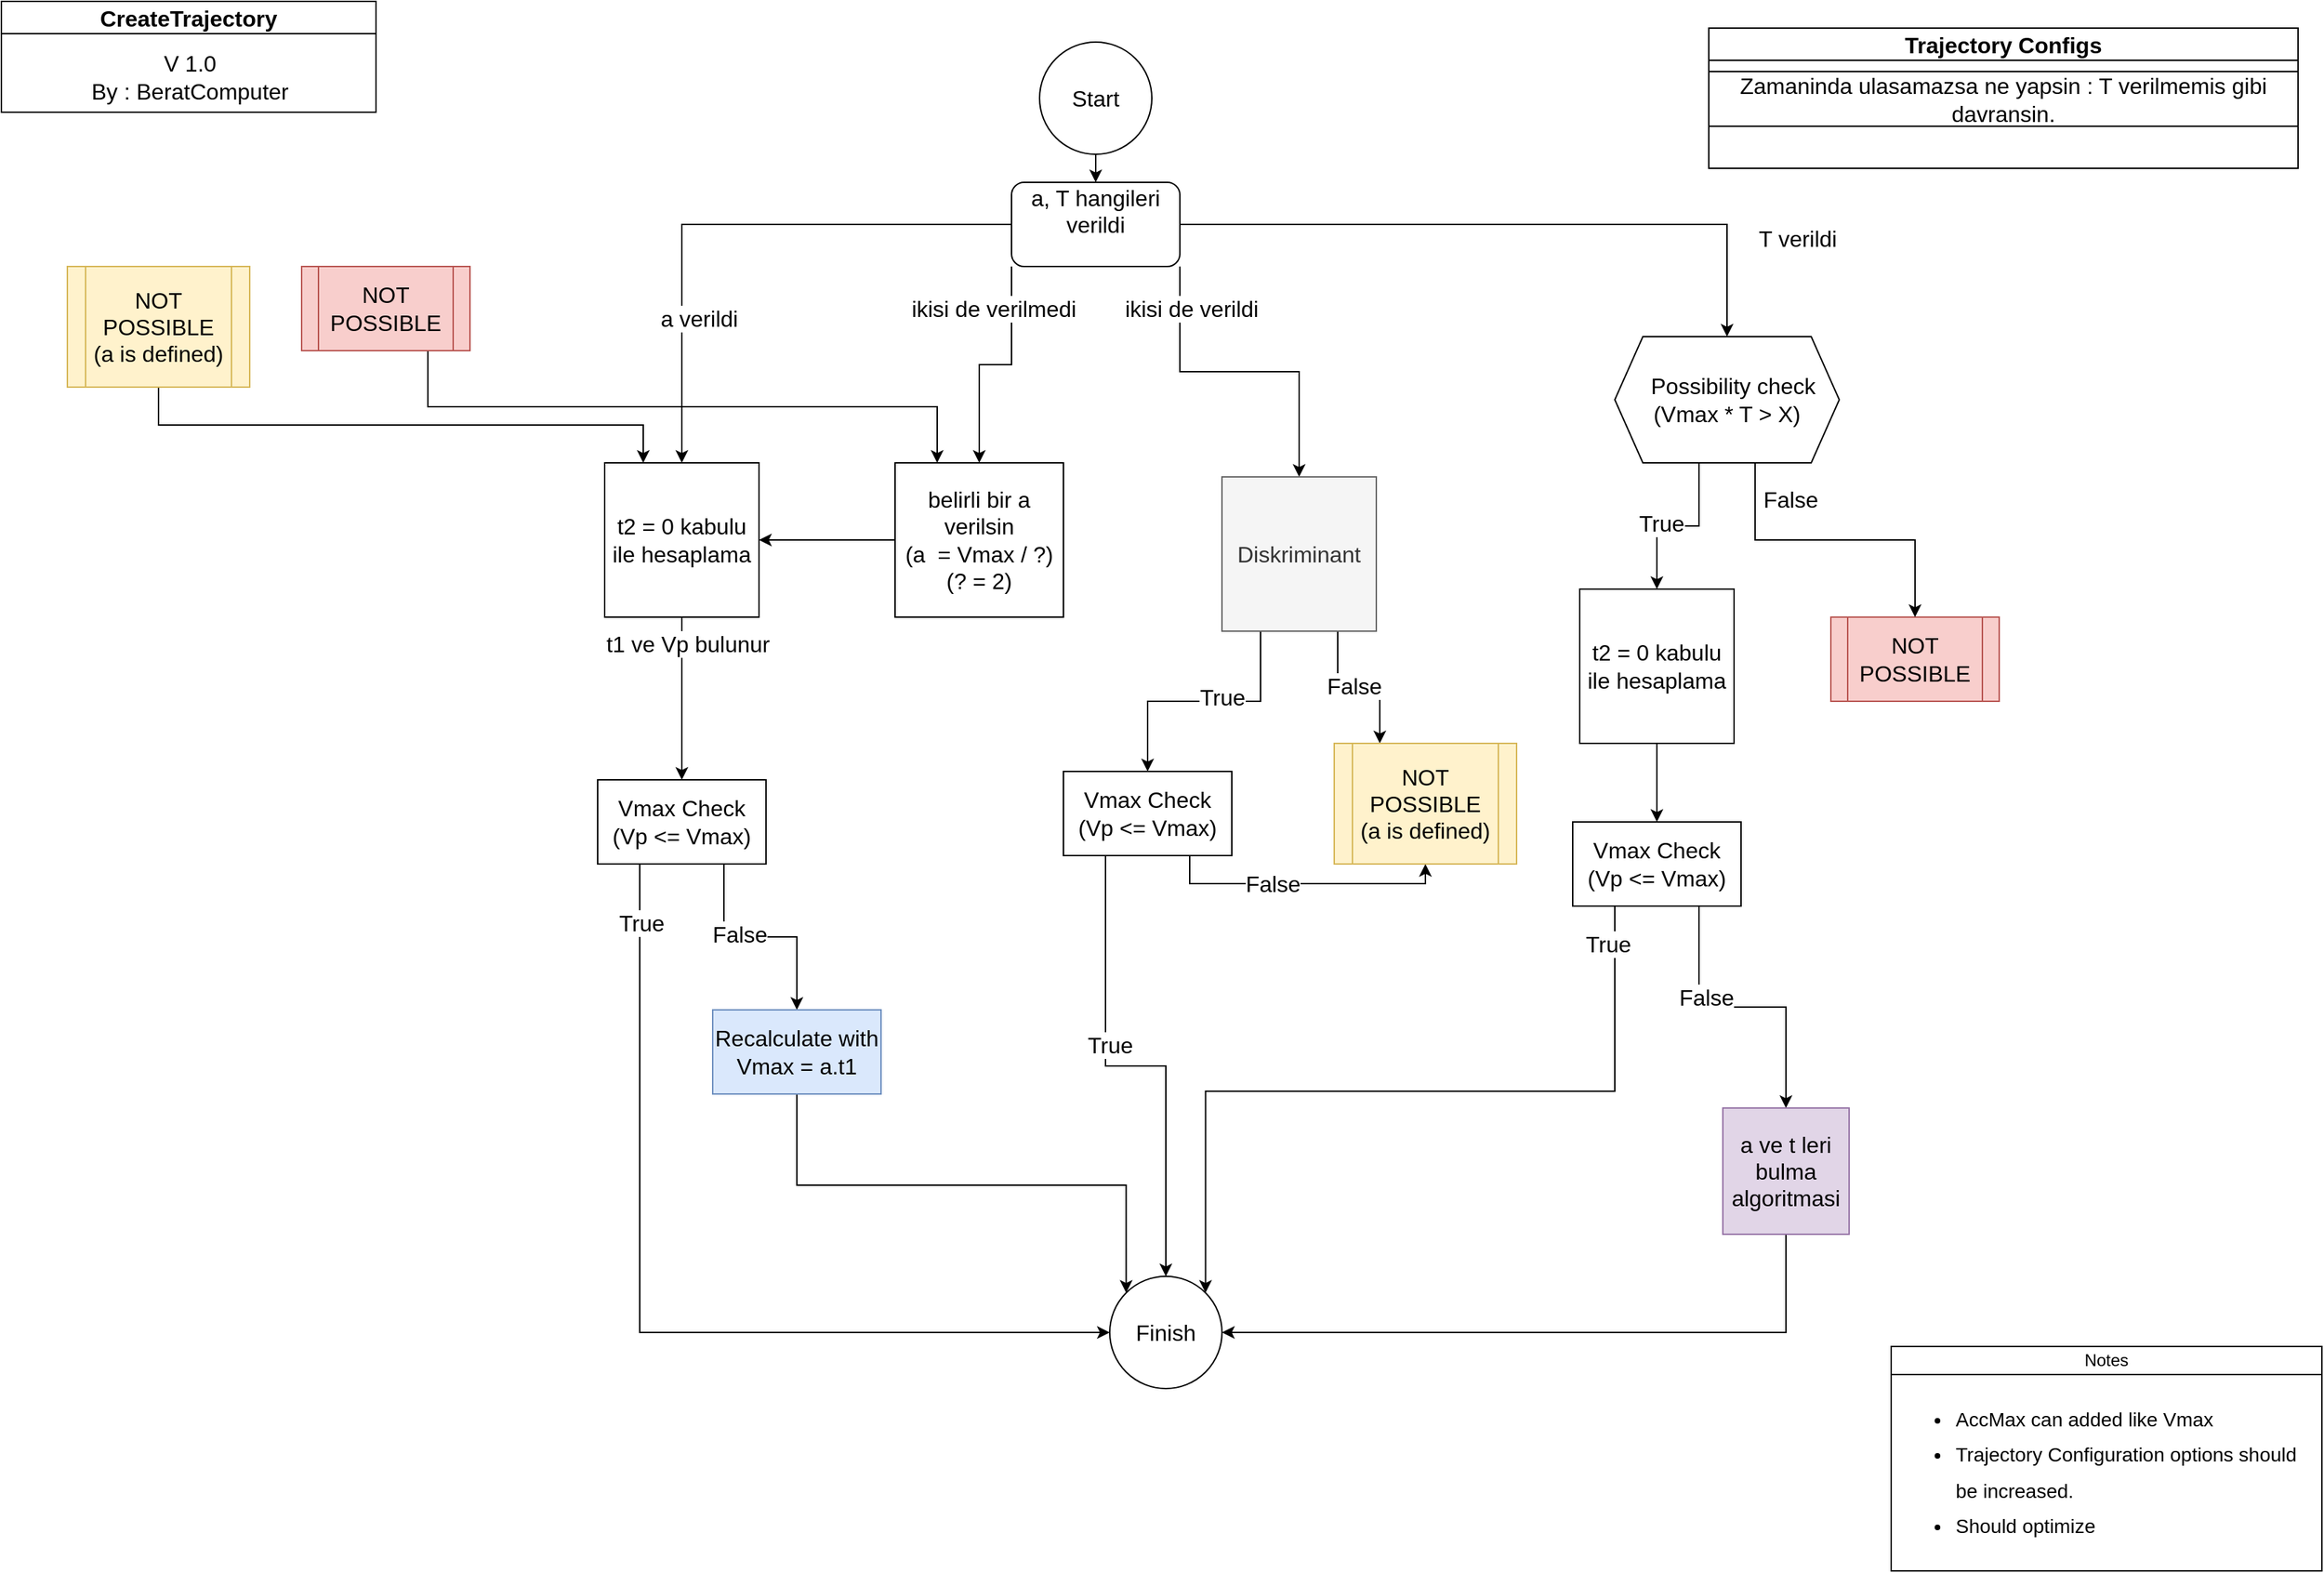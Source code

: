 <mxfile version="24.8.3">
  <diagram id="C5RBs43oDa-KdzZeNtuy" name="Page-1">
    <mxGraphModel dx="1862" dy="1680" grid="1" gridSize="10" guides="1" tooltips="1" connect="1" arrows="1" fold="1" page="1" pageScale="1" pageWidth="827" pageHeight="1169" math="0" shadow="0">
      <root>
        <mxCell id="WIyWlLk6GJQsqaUBKTNV-0" />
        <mxCell id="WIyWlLk6GJQsqaUBKTNV-1" parent="WIyWlLk6GJQsqaUBKTNV-0" />
        <mxCell id="BsCTspoUWDHS2oGdKg_x-1" style="edgeStyle=orthogonalEdgeStyle;rounded=0;orthogonalLoop=1;jettySize=auto;html=1;fontSize=16;entryX=0.5;entryY=0;entryDx=0;entryDy=0;exitX=0;exitY=0.5;exitDx=0;exitDy=0;" parent="WIyWlLk6GJQsqaUBKTNV-1" source="BsCTspoUWDHS2oGdKg_x-0" target="BsCTspoUWDHS2oGdKg_x-22" edge="1">
          <mxGeometry relative="1" as="geometry">
            <mxPoint x="-360" y="-990" as="targetPoint" />
            <Array as="points">
              <mxPoint x="-342" y="-1010" />
            </Array>
            <mxPoint x="-170" y="-1070" as="sourcePoint" />
          </mxGeometry>
        </mxCell>
        <mxCell id="BsCTspoUWDHS2oGdKg_x-11" value="a verildi" style="edgeLabel;html=1;align=center;verticalAlign=middle;resizable=0;points=[];fontSize=16;" parent="BsCTspoUWDHS2oGdKg_x-1" vertex="1" connectable="0">
          <mxGeometry x="0.629" relative="1" as="geometry">
            <mxPoint x="12" y="-28" as="offset" />
          </mxGeometry>
        </mxCell>
        <mxCell id="BsCTspoUWDHS2oGdKg_x-4" style="edgeStyle=orthogonalEdgeStyle;rounded=0;orthogonalLoop=1;jettySize=auto;html=1;entryX=0.5;entryY=0;entryDx=0;entryDy=0;fontSize=16;exitX=1;exitY=1;exitDx=0;exitDy=0;" parent="WIyWlLk6GJQsqaUBKTNV-1" source="BsCTspoUWDHS2oGdKg_x-0" target="BsCTspoUWDHS2oGdKg_x-12" edge="1">
          <mxGeometry relative="1" as="geometry">
            <mxPoint x="-107.091" y="-870.0" as="targetPoint" />
            <mxPoint x="90" y="-940" as="sourcePoint" />
          </mxGeometry>
        </mxCell>
        <mxCell id="BsCTspoUWDHS2oGdKg_x-7" value="ikisi de verildi" style="edgeLabel;html=1;align=center;verticalAlign=middle;resizable=0;points=[];fontSize=16;" parent="BsCTspoUWDHS2oGdKg_x-4" vertex="1" connectable="0">
          <mxGeometry x="-0.298" y="-4" relative="1" as="geometry">
            <mxPoint y="-49" as="offset" />
          </mxGeometry>
        </mxCell>
        <mxCell id="BsCTspoUWDHS2oGdKg_x-5" style="edgeStyle=orthogonalEdgeStyle;rounded=0;orthogonalLoop=1;jettySize=auto;html=1;exitX=0;exitY=1;exitDx=0;exitDy=0;entryX=0.5;entryY=0;entryDx=0;entryDy=0;fontSize=16;" parent="WIyWlLk6GJQsqaUBKTNV-1" source="BsCTspoUWDHS2oGdKg_x-0" target="BsCTspoUWDHS2oGdKg_x-62" edge="1">
          <mxGeometry relative="1" as="geometry">
            <mxPoint x="80" y="-880" as="targetPoint" />
          </mxGeometry>
        </mxCell>
        <mxCell id="BsCTspoUWDHS2oGdKg_x-8" value="ikisi de verilmedi" style="edgeLabel;html=1;align=center;verticalAlign=middle;resizable=0;points=[];fontSize=16;" parent="BsCTspoUWDHS2oGdKg_x-5" vertex="1" connectable="0">
          <mxGeometry x="-0.298" y="-6" relative="1" as="geometry">
            <mxPoint x="-7" y="-27" as="offset" />
          </mxGeometry>
        </mxCell>
        <mxCell id="BsCTspoUWDHS2oGdKg_x-6" style="edgeStyle=orthogonalEdgeStyle;rounded=0;orthogonalLoop=1;jettySize=auto;html=1;exitX=1;exitY=0.5;exitDx=0;exitDy=0;entryX=0.5;entryY=0;entryDx=0;entryDy=0;fontSize=16;" parent="WIyWlLk6GJQsqaUBKTNV-1" source="BsCTspoUWDHS2oGdKg_x-0" target="BsCTspoUWDHS2oGdKg_x-43" edge="1">
          <mxGeometry relative="1" as="geometry">
            <mxPoint x="143" y="-870.0" as="targetPoint" />
          </mxGeometry>
        </mxCell>
        <mxCell id="BsCTspoUWDHS2oGdKg_x-9" value="T verildi" style="edgeLabel;html=1;align=center;verticalAlign=middle;resizable=0;points=[];fontSize=16;" parent="BsCTspoUWDHS2oGdKg_x-6" vertex="1" connectable="0">
          <mxGeometry x="0.569" y="-3" relative="1" as="geometry">
            <mxPoint x="71" y="7" as="offset" />
          </mxGeometry>
        </mxCell>
        <mxCell id="BsCTspoUWDHS2oGdKg_x-0" value="a, T hangileri verildi&lt;div style=&quot;font-size: 16px;&quot;&gt;&lt;br style=&quot;font-size: 16px;&quot;&gt;&lt;/div&gt;" style="rounded=1;whiteSpace=wrap;html=1;fontSize=16;" parent="WIyWlLk6GJQsqaUBKTNV-1" vertex="1">
          <mxGeometry x="-107" y="-1040" width="120" height="60" as="geometry" />
        </mxCell>
        <mxCell id="BsCTspoUWDHS2oGdKg_x-13" style="edgeStyle=orthogonalEdgeStyle;rounded=0;orthogonalLoop=1;jettySize=auto;html=1;exitX=0.25;exitY=1;exitDx=0;exitDy=0;entryX=0.5;entryY=0;entryDx=0;entryDy=0;fontSize=16;" parent="WIyWlLk6GJQsqaUBKTNV-1" source="BsCTspoUWDHS2oGdKg_x-12" target="BsCTspoUWDHS2oGdKg_x-17" edge="1">
          <mxGeometry relative="1" as="geometry">
            <mxPoint x="-139.5" y="-510" as="targetPoint" />
          </mxGeometry>
        </mxCell>
        <mxCell id="BsCTspoUWDHS2oGdKg_x-15" value="True" style="edgeLabel;html=1;align=center;verticalAlign=middle;resizable=0;points=[];fontSize=16;" parent="BsCTspoUWDHS2oGdKg_x-13" vertex="1" connectable="0">
          <mxGeometry x="-0.133" y="-3" relative="1" as="geometry">
            <mxPoint as="offset" />
          </mxGeometry>
        </mxCell>
        <mxCell id="BsCTspoUWDHS2oGdKg_x-14" style="edgeStyle=orthogonalEdgeStyle;rounded=0;orthogonalLoop=1;jettySize=auto;html=1;exitX=0.75;exitY=1;exitDx=0;exitDy=0;entryX=0.25;entryY=0;entryDx=0;entryDy=0;fontSize=16;" parent="WIyWlLk6GJQsqaUBKTNV-1" source="BsCTspoUWDHS2oGdKg_x-12" target="BsCTspoUWDHS2oGdKg_x-41" edge="1">
          <mxGeometry relative="1" as="geometry">
            <mxPoint x="3" y="-540" as="targetPoint" />
          </mxGeometry>
        </mxCell>
        <mxCell id="BsCTspoUWDHS2oGdKg_x-16" value="False" style="edgeLabel;html=1;align=center;verticalAlign=middle;resizable=0;points=[];fontSize=16;" parent="BsCTspoUWDHS2oGdKg_x-14" vertex="1" connectable="0">
          <mxGeometry x="-0.075" y="1" relative="1" as="geometry">
            <mxPoint as="offset" />
          </mxGeometry>
        </mxCell>
        <mxCell id="BsCTspoUWDHS2oGdKg_x-12" value="Diskriminant" style="whiteSpace=wrap;html=1;aspect=fixed;fillColor=#f5f5f5;strokeColor=#666666;fontColor=#333333;fontSize=16;" parent="WIyWlLk6GJQsqaUBKTNV-1" vertex="1">
          <mxGeometry x="43" y="-830" width="110" height="110" as="geometry" />
        </mxCell>
        <mxCell id="BsCTspoUWDHS2oGdKg_x-18" style="edgeStyle=orthogonalEdgeStyle;rounded=0;orthogonalLoop=1;jettySize=auto;html=1;exitX=0.25;exitY=1;exitDx=0;exitDy=0;entryX=0.5;entryY=0;entryDx=0;entryDy=0;fontSize=16;" parent="WIyWlLk6GJQsqaUBKTNV-1" source="BsCTspoUWDHS2oGdKg_x-17" target="BsCTspoUWDHS2oGdKg_x-24" edge="1">
          <mxGeometry relative="1" as="geometry">
            <mxPoint x="-227" y="-360" as="targetPoint" />
          </mxGeometry>
        </mxCell>
        <mxCell id="BsCTspoUWDHS2oGdKg_x-20" value="True" style="edgeLabel;html=1;align=center;verticalAlign=middle;resizable=0;points=[];fontSize=16;" parent="BsCTspoUWDHS2oGdKg_x-18" vertex="1" connectable="0">
          <mxGeometry x="-0.221" y="3" relative="1" as="geometry">
            <mxPoint y="1" as="offset" />
          </mxGeometry>
        </mxCell>
        <mxCell id="BsCTspoUWDHS2oGdKg_x-19" style="edgeStyle=orthogonalEdgeStyle;rounded=0;orthogonalLoop=1;jettySize=auto;html=1;exitX=0.75;exitY=1;exitDx=0;exitDy=0;fontSize=16;entryX=0.5;entryY=1;entryDx=0;entryDy=0;" parent="WIyWlLk6GJQsqaUBKTNV-1" source="BsCTspoUWDHS2oGdKg_x-17" target="BsCTspoUWDHS2oGdKg_x-41" edge="1">
          <mxGeometry relative="1" as="geometry">
            <mxPoint x="-167" y="-360" as="targetPoint" />
          </mxGeometry>
        </mxCell>
        <mxCell id="BsCTspoUWDHS2oGdKg_x-21" value="False" style="edgeLabel;html=1;align=center;verticalAlign=middle;resizable=0;points=[];fontSize=16;" parent="BsCTspoUWDHS2oGdKg_x-19" vertex="1" connectable="0">
          <mxGeometry x="-0.221" y="1" relative="1" as="geometry">
            <mxPoint y="1" as="offset" />
          </mxGeometry>
        </mxCell>
        <mxCell id="BsCTspoUWDHS2oGdKg_x-17" value="Vmax Check&lt;div style=&quot;font-size: 16px;&quot;&gt;(Vp &amp;lt;= Vmax)&lt;/div&gt;" style="rounded=0;whiteSpace=wrap;html=1;fontSize=16;" parent="WIyWlLk6GJQsqaUBKTNV-1" vertex="1">
          <mxGeometry x="-70" y="-620" width="120" height="60" as="geometry" />
        </mxCell>
        <mxCell id="BsCTspoUWDHS2oGdKg_x-23" style="edgeStyle=orthogonalEdgeStyle;rounded=0;orthogonalLoop=1;jettySize=auto;html=1;exitX=0.5;exitY=1;exitDx=0;exitDy=0;entryX=0.5;entryY=0;entryDx=0;entryDy=0;fontSize=16;" parent="WIyWlLk6GJQsqaUBKTNV-1" source="BsCTspoUWDHS2oGdKg_x-22" target="BsCTspoUWDHS2oGdKg_x-25" edge="1">
          <mxGeometry relative="1" as="geometry">
            <mxPoint x="-400" y="-620" as="targetPoint" />
          </mxGeometry>
        </mxCell>
        <mxCell id="BsCTspoUWDHS2oGdKg_x-33" value="t1 ve Vp bulunur" style="edgeLabel;html=1;align=center;verticalAlign=middle;resizable=0;points=[];fontSize=16;" parent="BsCTspoUWDHS2oGdKg_x-23" vertex="1" connectable="0">
          <mxGeometry x="-0.668" y="4" relative="1" as="geometry">
            <mxPoint y="-1" as="offset" />
          </mxGeometry>
        </mxCell>
        <mxCell id="BsCTspoUWDHS2oGdKg_x-22" value="t2 = 0 kabulu ile hesaplama" style="whiteSpace=wrap;html=1;aspect=fixed;fontSize=16;" parent="WIyWlLk6GJQsqaUBKTNV-1" vertex="1">
          <mxGeometry x="-397" y="-840" width="110" height="110" as="geometry" />
        </mxCell>
        <mxCell id="BsCTspoUWDHS2oGdKg_x-24" value="Finish" style="ellipse;whiteSpace=wrap;html=1;aspect=fixed;fontSize=16;" parent="WIyWlLk6GJQsqaUBKTNV-1" vertex="1">
          <mxGeometry x="-37" y="-260" width="80" height="80" as="geometry" />
        </mxCell>
        <mxCell id="BsCTspoUWDHS2oGdKg_x-26" style="edgeStyle=orthogonalEdgeStyle;rounded=0;orthogonalLoop=1;jettySize=auto;html=1;entryX=0;entryY=0.5;entryDx=0;entryDy=0;fontSize=16;exitX=0.25;exitY=1;exitDx=0;exitDy=0;" parent="WIyWlLk6GJQsqaUBKTNV-1" source="BsCTspoUWDHS2oGdKg_x-25" target="BsCTspoUWDHS2oGdKg_x-24" edge="1">
          <mxGeometry relative="1" as="geometry">
            <mxPoint x="-340" y="-580" as="sourcePoint" />
          </mxGeometry>
        </mxCell>
        <mxCell id="BsCTspoUWDHS2oGdKg_x-29" value="True" style="edgeLabel;html=1;align=center;verticalAlign=middle;resizable=0;points=[];fontSize=16;" parent="BsCTspoUWDHS2oGdKg_x-26" vertex="1" connectable="0">
          <mxGeometry x="-0.877" y="1" relative="1" as="geometry">
            <mxPoint y="1" as="offset" />
          </mxGeometry>
        </mxCell>
        <mxCell id="BsCTspoUWDHS2oGdKg_x-27" style="edgeStyle=orthogonalEdgeStyle;rounded=0;orthogonalLoop=1;jettySize=auto;html=1;entryX=0.5;entryY=0;entryDx=0;entryDy=0;fontSize=16;exitX=0.75;exitY=1;exitDx=0;exitDy=0;" parent="WIyWlLk6GJQsqaUBKTNV-1" source="BsCTspoUWDHS2oGdKg_x-25" target="BsCTspoUWDHS2oGdKg_x-31" edge="1">
          <mxGeometry relative="1" as="geometry">
            <mxPoint x="-369.846" y="-490" as="targetPoint" />
            <mxPoint x="-230" y="-500" as="sourcePoint" />
          </mxGeometry>
        </mxCell>
        <mxCell id="BsCTspoUWDHS2oGdKg_x-30" value="False" style="edgeLabel;html=1;align=center;verticalAlign=middle;resizable=0;points=[];fontSize=16;" parent="BsCTspoUWDHS2oGdKg_x-27" vertex="1" connectable="0">
          <mxGeometry x="-0.196" y="1" relative="1" as="geometry">
            <mxPoint y="-1" as="offset" />
          </mxGeometry>
        </mxCell>
        <mxCell id="BsCTspoUWDHS2oGdKg_x-25" value="Vmax Check&lt;div style=&quot;font-size: 16px;&quot;&gt;(Vp &amp;lt;= Vmax)&lt;/div&gt;" style="rounded=0;whiteSpace=wrap;html=1;fontSize=16;" parent="WIyWlLk6GJQsqaUBKTNV-1" vertex="1">
          <mxGeometry x="-402" y="-614" width="120" height="60" as="geometry" />
        </mxCell>
        <mxCell id="BsCTspoUWDHS2oGdKg_x-32" style="edgeStyle=orthogonalEdgeStyle;rounded=0;orthogonalLoop=1;jettySize=auto;html=1;exitX=0.5;exitY=1;exitDx=0;exitDy=0;entryX=0;entryY=0;entryDx=0;entryDy=0;fontSize=16;" parent="WIyWlLk6GJQsqaUBKTNV-1" source="BsCTspoUWDHS2oGdKg_x-31" target="BsCTspoUWDHS2oGdKg_x-24" edge="1">
          <mxGeometry relative="1" as="geometry" />
        </mxCell>
        <mxCell id="BsCTspoUWDHS2oGdKg_x-31" value="Recalculate with&lt;br style=&quot;font-size: 16px;&quot;&gt;Vmax = a.t1" style="rounded=0;whiteSpace=wrap;html=1;fillColor=#dae8fc;strokeColor=#6c8ebf;fontSize=16;" parent="WIyWlLk6GJQsqaUBKTNV-1" vertex="1">
          <mxGeometry x="-320" y="-450" width="120" height="60" as="geometry" />
        </mxCell>
        <mxCell id="T1XglIzjYJJxU0rhlTqj-9" style="edgeStyle=orthogonalEdgeStyle;rounded=0;orthogonalLoop=1;jettySize=auto;html=1;exitX=0.5;exitY=1;exitDx=0;exitDy=0;entryX=0.5;entryY=0;entryDx=0;entryDy=0;" parent="WIyWlLk6GJQsqaUBKTNV-1" source="BsCTspoUWDHS2oGdKg_x-34" target="BsCTspoUWDHS2oGdKg_x-36" edge="1">
          <mxGeometry relative="1" as="geometry" />
        </mxCell>
        <mxCell id="BsCTspoUWDHS2oGdKg_x-34" value="t2 = 0 kabulu ile hesaplama" style="whiteSpace=wrap;html=1;aspect=fixed;fontSize=16;" parent="WIyWlLk6GJQsqaUBKTNV-1" vertex="1">
          <mxGeometry x="298" y="-750" width="110" height="110" as="geometry" />
        </mxCell>
        <mxCell id="BsCTspoUWDHS2oGdKg_x-37" style="edgeStyle=orthogonalEdgeStyle;rounded=0;orthogonalLoop=1;jettySize=auto;html=1;exitX=0.25;exitY=1;exitDx=0;exitDy=0;fontSize=16;entryX=1;entryY=0;entryDx=0;entryDy=0;" parent="WIyWlLk6GJQsqaUBKTNV-1" source="BsCTspoUWDHS2oGdKg_x-36" target="BsCTspoUWDHS2oGdKg_x-24" edge="1">
          <mxGeometry relative="1" as="geometry">
            <mxPoint x="30" y="-250" as="targetPoint" />
          </mxGeometry>
        </mxCell>
        <mxCell id="BsCTspoUWDHS2oGdKg_x-39" value="True" style="edgeLabel;html=1;align=center;verticalAlign=middle;resizable=0;points=[];fontSize=16;" parent="BsCTspoUWDHS2oGdKg_x-37" vertex="1" connectable="0">
          <mxGeometry x="-0.907" y="-5" relative="1" as="geometry">
            <mxPoint as="offset" />
          </mxGeometry>
        </mxCell>
        <mxCell id="BsCTspoUWDHS2oGdKg_x-38" style="edgeStyle=orthogonalEdgeStyle;rounded=0;orthogonalLoop=1;jettySize=auto;html=1;exitX=0.75;exitY=1;exitDx=0;exitDy=0;fontSize=16;entryX=0.5;entryY=0;entryDx=0;entryDy=0;" parent="WIyWlLk6GJQsqaUBKTNV-1" source="BsCTspoUWDHS2oGdKg_x-36" target="BsCTspoUWDHS2oGdKg_x-57" edge="1">
          <mxGeometry relative="1" as="geometry">
            <mxPoint x="603" y="-540" as="targetPoint" />
          </mxGeometry>
        </mxCell>
        <mxCell id="BsCTspoUWDHS2oGdKg_x-40" value="False" style="edgeLabel;html=1;align=center;verticalAlign=middle;resizable=0;points=[];fontSize=16;" parent="BsCTspoUWDHS2oGdKg_x-38" vertex="1" connectable="0">
          <mxGeometry x="-0.37" y="5" relative="1" as="geometry">
            <mxPoint as="offset" />
          </mxGeometry>
        </mxCell>
        <mxCell id="BsCTspoUWDHS2oGdKg_x-36" value="Vmax Check&lt;div style=&quot;font-size: 16px;&quot;&gt;(Vp &amp;lt;= Vmax)&lt;/div&gt;" style="rounded=0;whiteSpace=wrap;html=1;fontSize=16;" parent="WIyWlLk6GJQsqaUBKTNV-1" vertex="1">
          <mxGeometry x="293" y="-584" width="120" height="60" as="geometry" />
        </mxCell>
        <mxCell id="BsCTspoUWDHS2oGdKg_x-41" value="NOT POSSIBLE&lt;br&gt;(a is defined)" style="shape=process;whiteSpace=wrap;html=1;backgroundOutline=1;fillColor=#fff2cc;strokeColor=#d6b656;fontSize=16;" parent="WIyWlLk6GJQsqaUBKTNV-1" vertex="1">
          <mxGeometry x="123" y="-640" width="130" height="86" as="geometry" />
        </mxCell>
        <mxCell id="BsCTspoUWDHS2oGdKg_x-42" value="NOT POSSIBLE" style="shape=process;whiteSpace=wrap;html=1;backgroundOutline=1;fillColor=#f8cecc;strokeColor=#b85450;fontSize=16;" parent="WIyWlLk6GJQsqaUBKTNV-1" vertex="1">
          <mxGeometry x="477" y="-730" width="120" height="60" as="geometry" />
        </mxCell>
        <mxCell id="BsCTspoUWDHS2oGdKg_x-44" style="edgeStyle=orthogonalEdgeStyle;rounded=0;orthogonalLoop=1;jettySize=auto;html=1;exitX=0.625;exitY=1;exitDx=0;exitDy=0;entryX=0.5;entryY=0;entryDx=0;entryDy=0;fontSize=16;" parent="WIyWlLk6GJQsqaUBKTNV-1" source="BsCTspoUWDHS2oGdKg_x-43" target="BsCTspoUWDHS2oGdKg_x-42" edge="1">
          <mxGeometry relative="1" as="geometry" />
        </mxCell>
        <mxCell id="BsCTspoUWDHS2oGdKg_x-46" value="False" style="edgeLabel;html=1;align=center;verticalAlign=middle;resizable=0;points=[];fontSize=16;rotation=0;" parent="BsCTspoUWDHS2oGdKg_x-44" vertex="1" connectable="0">
          <mxGeometry x="-0.774" y="-3" relative="1" as="geometry">
            <mxPoint x="28" as="offset" />
          </mxGeometry>
        </mxCell>
        <mxCell id="T1XglIzjYJJxU0rhlTqj-8" style="edgeStyle=orthogonalEdgeStyle;rounded=0;orthogonalLoop=1;jettySize=auto;html=1;exitX=0.375;exitY=1;exitDx=0;exitDy=0;entryX=0.5;entryY=0;entryDx=0;entryDy=0;" parent="WIyWlLk6GJQsqaUBKTNV-1" source="BsCTspoUWDHS2oGdKg_x-43" target="BsCTspoUWDHS2oGdKg_x-34" edge="1">
          <mxGeometry relative="1" as="geometry" />
        </mxCell>
        <mxCell id="T1XglIzjYJJxU0rhlTqj-10" value="&lt;font style=&quot;font-size: 16px;&quot;&gt;True&lt;/font&gt;" style="edgeLabel;html=1;align=center;verticalAlign=middle;resizable=0;points=[];" parent="T1XglIzjYJJxU0rhlTqj-8" vertex="1" connectable="0">
          <mxGeometry x="0.206" y="-1" relative="1" as="geometry">
            <mxPoint y="-1" as="offset" />
          </mxGeometry>
        </mxCell>
        <mxCell id="BsCTspoUWDHS2oGdKg_x-43" value="&amp;nbsp;&amp;nbsp;Possibility check&lt;div style=&quot;font-size: 16px;&quot;&gt;(Vmax * T &amp;gt; X&lt;span style=&quot;background-color: initial; font-size: 16px;&quot;&gt;)&lt;/span&gt;&lt;/div&gt;" style="shape=hexagon;perimeter=hexagonPerimeter2;whiteSpace=wrap;html=1;fixedSize=1;fontSize=16;" parent="WIyWlLk6GJQsqaUBKTNV-1" vertex="1">
          <mxGeometry x="323" y="-930" width="160" height="90" as="geometry" />
        </mxCell>
        <mxCell id="BsCTspoUWDHS2oGdKg_x-49" value="CreateTrajectory" style="swimlane;whiteSpace=wrap;html=1;fontSize=16;" parent="WIyWlLk6GJQsqaUBKTNV-1" vertex="1">
          <mxGeometry x="-827" y="-1169" width="267" height="79" as="geometry" />
        </mxCell>
        <mxCell id="BsCTspoUWDHS2oGdKg_x-55" value="V 1.0&lt;br style=&quot;font-size: 16px;&quot;&gt;By : BeratComputer" style="text;html=1;align=center;verticalAlign=middle;resizable=0;points=[];autosize=1;strokeColor=none;fillColor=none;fontSize=16;" parent="BsCTspoUWDHS2oGdKg_x-49" vertex="1">
          <mxGeometry x="53.5" y="29" width="160" height="50" as="geometry" />
        </mxCell>
        <mxCell id="BsCTspoUWDHS2oGdKg_x-51" value="Notes" style="swimlane;fontStyle=0;childLayout=stackLayout;horizontal=1;startSize=20;horizontalStack=0;resizeParent=1;resizeParentMax=0;resizeLast=0;collapsible=1;marginBottom=0;whiteSpace=wrap;html=1;" parent="WIyWlLk6GJQsqaUBKTNV-1" vertex="1">
          <mxGeometry x="520" y="-210" width="307" height="160" as="geometry" />
        </mxCell>
        <mxCell id="BsCTspoUWDHS2oGdKg_x-52" value="&lt;ul style=&quot;font-size: 14px; line-height: 180%;&quot;&gt;&lt;li&gt;AccMax can added like Vmax&lt;/li&gt;&lt;li&gt;Trajectory Configuration options should be increased.&lt;/li&gt;&lt;li&gt;Should optimize&lt;/li&gt;&lt;/ul&gt;" style="text;strokeColor=none;fillColor=none;align=left;verticalAlign=middle;spacingLeft=4;spacingRight=4;overflow=hidden;points=[[0,0.5],[1,0.5]];portConstraint=eastwest;rotatable=0;whiteSpace=wrap;html=1;" parent="BsCTspoUWDHS2oGdKg_x-51" vertex="1">
          <mxGeometry y="20" width="307" height="140" as="geometry" />
        </mxCell>
        <mxCell id="BsCTspoUWDHS2oGdKg_x-58" style="edgeStyle=orthogonalEdgeStyle;rounded=0;orthogonalLoop=1;jettySize=auto;html=1;exitX=0.5;exitY=1;exitDx=0;exitDy=0;fontSize=16;entryX=1;entryY=0.5;entryDx=0;entryDy=0;" parent="WIyWlLk6GJQsqaUBKTNV-1" source="BsCTspoUWDHS2oGdKg_x-57" target="BsCTspoUWDHS2oGdKg_x-24" edge="1">
          <mxGeometry relative="1" as="geometry">
            <mxPoint x="140" y="-210" as="targetPoint" />
          </mxGeometry>
        </mxCell>
        <mxCell id="BsCTspoUWDHS2oGdKg_x-57" value="a ve t leri bulma algoritmasi" style="whiteSpace=wrap;html=1;aspect=fixed;fillColor=#e1d5e7;strokeColor=#9673a6;fontSize=16;" parent="WIyWlLk6GJQsqaUBKTNV-1" vertex="1">
          <mxGeometry x="400" y="-380" width="90" height="90" as="geometry" />
        </mxCell>
        <mxCell id="BsCTspoUWDHS2oGdKg_x-60" style="edgeStyle=orthogonalEdgeStyle;rounded=0;orthogonalLoop=1;jettySize=auto;html=1;exitX=0.5;exitY=1;exitDx=0;exitDy=0;entryX=0.5;entryY=0;entryDx=0;entryDy=0;fontSize=16;" parent="WIyWlLk6GJQsqaUBKTNV-1" source="BsCTspoUWDHS2oGdKg_x-59" target="BsCTspoUWDHS2oGdKg_x-0" edge="1">
          <mxGeometry relative="1" as="geometry" />
        </mxCell>
        <mxCell id="BsCTspoUWDHS2oGdKg_x-59" value="Start" style="ellipse;whiteSpace=wrap;html=1;aspect=fixed;fontSize=16;" parent="WIyWlLk6GJQsqaUBKTNV-1" vertex="1">
          <mxGeometry x="-87" y="-1140" width="80" height="80" as="geometry" />
        </mxCell>
        <mxCell id="BsCTspoUWDHS2oGdKg_x-69" style="edgeStyle=orthogonalEdgeStyle;rounded=0;orthogonalLoop=1;jettySize=auto;html=1;exitX=0;exitY=0.5;exitDx=0;exitDy=0;entryX=1;entryY=0.5;entryDx=0;entryDy=0;" parent="WIyWlLk6GJQsqaUBKTNV-1" source="BsCTspoUWDHS2oGdKg_x-62" target="BsCTspoUWDHS2oGdKg_x-22" edge="1">
          <mxGeometry relative="1" as="geometry" />
        </mxCell>
        <mxCell id="BsCTspoUWDHS2oGdKg_x-62" value="belirli bir a verilsin&lt;br&gt;(a&amp;nbsp; = Vmax / ?)&lt;br&gt;(? = 2)" style="rounded=0;whiteSpace=wrap;html=1;fontSize=16;" parent="WIyWlLk6GJQsqaUBKTNV-1" vertex="1">
          <mxGeometry x="-190" y="-840" width="120" height="110" as="geometry" />
        </mxCell>
        <mxCell id="BsCTspoUWDHS2oGdKg_x-64" value="Trajectory Configs" style="swimlane;whiteSpace=wrap;html=1;fontSize=16;" parent="WIyWlLk6GJQsqaUBKTNV-1" vertex="1">
          <mxGeometry x="390" y="-1150" width="420" height="100" as="geometry" />
        </mxCell>
        <mxCell id="BsCTspoUWDHS2oGdKg_x-65" value="Zamaninda ulasamazsa ne yapsin : T verilmemis gibi davransin." style="whiteSpace=wrap;html=1;fontSize=16;" parent="BsCTspoUWDHS2oGdKg_x-64" vertex="1">
          <mxGeometry y="31" width="420" height="39" as="geometry" />
        </mxCell>
        <mxCell id="7TlD9mlc9hw2wBk3Frss-2" style="edgeStyle=orthogonalEdgeStyle;rounded=0;orthogonalLoop=1;jettySize=auto;html=1;exitX=0.75;exitY=1;exitDx=0;exitDy=0;entryX=0.25;entryY=0;entryDx=0;entryDy=0;" edge="1" parent="WIyWlLk6GJQsqaUBKTNV-1" source="BsCTspoUWDHS2oGdKg_x-70" target="BsCTspoUWDHS2oGdKg_x-62">
          <mxGeometry relative="1" as="geometry" />
        </mxCell>
        <mxCell id="BsCTspoUWDHS2oGdKg_x-70" value="NOT POSSIBLE" style="shape=process;whiteSpace=wrap;html=1;backgroundOutline=1;fillColor=#f8cecc;strokeColor=#b85450;fontSize=16;" parent="WIyWlLk6GJQsqaUBKTNV-1" vertex="1">
          <mxGeometry x="-613" y="-980" width="120" height="60" as="geometry" />
        </mxCell>
        <mxCell id="7TlD9mlc9hw2wBk3Frss-1" style="edgeStyle=orthogonalEdgeStyle;rounded=0;orthogonalLoop=1;jettySize=auto;html=1;exitX=0.5;exitY=1;exitDx=0;exitDy=0;entryX=0.25;entryY=0;entryDx=0;entryDy=0;" edge="1" parent="WIyWlLk6GJQsqaUBKTNV-1" source="7TlD9mlc9hw2wBk3Frss-0" target="BsCTspoUWDHS2oGdKg_x-22">
          <mxGeometry relative="1" as="geometry" />
        </mxCell>
        <mxCell id="7TlD9mlc9hw2wBk3Frss-0" value="NOT POSSIBLE&lt;br&gt;(a is defined)" style="shape=process;whiteSpace=wrap;html=1;backgroundOutline=1;fillColor=#fff2cc;strokeColor=#d6b656;fontSize=16;" vertex="1" parent="WIyWlLk6GJQsqaUBKTNV-1">
          <mxGeometry x="-780" y="-980" width="130" height="86" as="geometry" />
        </mxCell>
      </root>
    </mxGraphModel>
  </diagram>
</mxfile>
